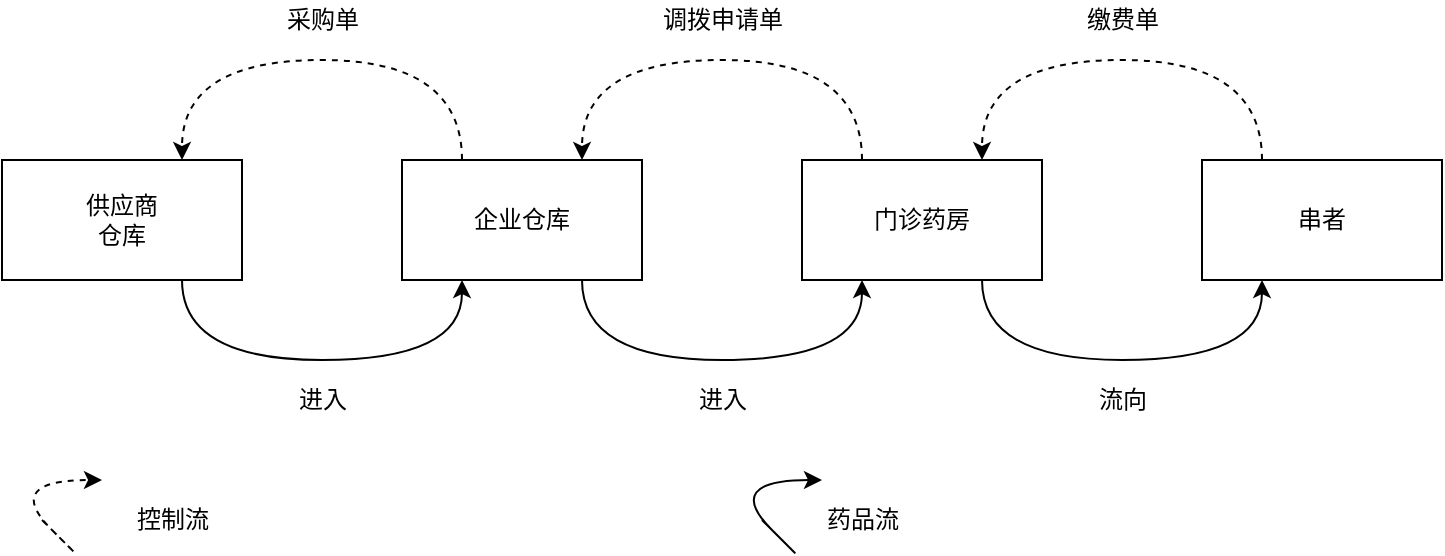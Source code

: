 <mxfile version="15.7.3" type="github">
  <diagram id="2H4MlD9nmc7M3Q4GgzH_" name="medicine_flow">
    <mxGraphModel dx="948" dy="507" grid="1" gridSize="10" guides="1" tooltips="1" connect="1" arrows="1" fold="1" page="1" pageScale="1" pageWidth="1920" pageHeight="1200" math="0" shadow="0">
      <root>
        <mxCell id="0" />
        <mxCell id="1" parent="0" />
        <mxCell id="smtn6Om_3hF-1TNOFDmH-1" value="供应商&lt;br&gt;仓库" style="rounded=0;whiteSpace=wrap;html=1;" vertex="1" parent="1">
          <mxGeometry x="150" y="240" width="120" height="60" as="geometry" />
        </mxCell>
        <mxCell id="smtn6Om_3hF-1TNOFDmH-2" value="企业仓库" style="rounded=0;whiteSpace=wrap;html=1;" vertex="1" parent="1">
          <mxGeometry x="350" y="240" width="120" height="60" as="geometry" />
        </mxCell>
        <mxCell id="smtn6Om_3hF-1TNOFDmH-4" value="门诊药房" style="rounded=0;whiteSpace=wrap;html=1;" vertex="1" parent="1">
          <mxGeometry x="550" y="240" width="120" height="60" as="geometry" />
        </mxCell>
        <mxCell id="smtn6Om_3hF-1TNOFDmH-6" value="串者" style="rounded=0;whiteSpace=wrap;html=1;" vertex="1" parent="1">
          <mxGeometry x="750" y="240" width="120" height="60" as="geometry" />
        </mxCell>
        <mxCell id="smtn6Om_3hF-1TNOFDmH-8" value="" style="curved=1;endArrow=classic;html=1;rounded=0;exitX=0.25;exitY=0;exitDx=0;exitDy=0;entryX=0.75;entryY=0;entryDx=0;entryDy=0;edgeStyle=orthogonalEdgeStyle;dashed=1;" edge="1" parent="1" source="smtn6Om_3hF-1TNOFDmH-2" target="smtn6Om_3hF-1TNOFDmH-1">
          <mxGeometry width="50" height="50" relative="1" as="geometry">
            <mxPoint x="480" y="400" as="sourcePoint" />
            <mxPoint x="530" y="350" as="targetPoint" />
            <Array as="points">
              <mxPoint x="380" y="190" />
              <mxPoint x="240" y="190" />
            </Array>
          </mxGeometry>
        </mxCell>
        <mxCell id="smtn6Om_3hF-1TNOFDmH-9" value="" style="endArrow=classic;html=1;rounded=0;exitX=0.75;exitY=1;exitDx=0;exitDy=0;entryX=0.25;entryY=1;entryDx=0;entryDy=0;edgeStyle=orthogonalEdgeStyle;curved=1;" edge="1" parent="1" source="smtn6Om_3hF-1TNOFDmH-1" target="smtn6Om_3hF-1TNOFDmH-2">
          <mxGeometry width="50" height="50" relative="1" as="geometry">
            <mxPoint x="250" y="250" as="sourcePoint" />
            <mxPoint x="390" y="250" as="targetPoint" />
            <Array as="points">
              <mxPoint x="240" y="340" />
              <mxPoint x="380" y="340" />
            </Array>
          </mxGeometry>
        </mxCell>
        <mxCell id="smtn6Om_3hF-1TNOFDmH-10" value="" style="curved=1;endArrow=classic;html=1;rounded=0;exitX=0.25;exitY=0;exitDx=0;exitDy=0;entryX=0.75;entryY=0;entryDx=0;entryDy=0;edgeStyle=orthogonalEdgeStyle;dashed=1;" edge="1" parent="1">
          <mxGeometry width="50" height="50" relative="1" as="geometry">
            <mxPoint x="580" y="240" as="sourcePoint" />
            <mxPoint x="440" y="240" as="targetPoint" />
            <Array as="points">
              <mxPoint x="580" y="190" />
              <mxPoint x="440" y="190" />
            </Array>
          </mxGeometry>
        </mxCell>
        <mxCell id="smtn6Om_3hF-1TNOFDmH-11" value="" style="curved=1;endArrow=classic;html=1;rounded=0;exitX=0.25;exitY=0;exitDx=0;exitDy=0;entryX=0.75;entryY=0;entryDx=0;entryDy=0;edgeStyle=orthogonalEdgeStyle;dashed=1;" edge="1" parent="1">
          <mxGeometry width="50" height="50" relative="1" as="geometry">
            <mxPoint x="780" y="240" as="sourcePoint" />
            <mxPoint x="640" y="240" as="targetPoint" />
            <Array as="points">
              <mxPoint x="780" y="190" />
              <mxPoint x="640" y="190" />
            </Array>
          </mxGeometry>
        </mxCell>
        <mxCell id="smtn6Om_3hF-1TNOFDmH-12" value="" style="endArrow=classic;html=1;rounded=0;exitX=0.75;exitY=1;exitDx=0;exitDy=0;entryX=0.25;entryY=1;entryDx=0;entryDy=0;edgeStyle=orthogonalEdgeStyle;curved=1;" edge="1" parent="1">
          <mxGeometry width="50" height="50" relative="1" as="geometry">
            <mxPoint x="440" y="300" as="sourcePoint" />
            <mxPoint x="580" y="300" as="targetPoint" />
            <Array as="points">
              <mxPoint x="440" y="340" />
              <mxPoint x="580" y="340" />
            </Array>
          </mxGeometry>
        </mxCell>
        <mxCell id="smtn6Om_3hF-1TNOFDmH-13" value="" style="endArrow=classic;html=1;rounded=0;exitX=0.75;exitY=1;exitDx=0;exitDy=0;entryX=0.25;entryY=1;entryDx=0;entryDy=0;edgeStyle=orthogonalEdgeStyle;curved=1;" edge="1" parent="1">
          <mxGeometry width="50" height="50" relative="1" as="geometry">
            <mxPoint x="640" y="300" as="sourcePoint" />
            <mxPoint x="780" y="300" as="targetPoint" />
            <Array as="points">
              <mxPoint x="640" y="340" />
              <mxPoint x="780" y="340" />
            </Array>
          </mxGeometry>
        </mxCell>
        <mxCell id="smtn6Om_3hF-1TNOFDmH-14" value="采购单" style="text;html=1;align=center;verticalAlign=middle;resizable=0;points=[];autosize=1;strokeColor=none;fillColor=none;" vertex="1" parent="1">
          <mxGeometry x="285" y="160" width="50" height="20" as="geometry" />
        </mxCell>
        <mxCell id="smtn6Om_3hF-1TNOFDmH-15" value="调拨申请单" style="text;html=1;align=center;verticalAlign=middle;resizable=0;points=[];autosize=1;strokeColor=none;fillColor=none;" vertex="1" parent="1">
          <mxGeometry x="470" y="160" width="80" height="20" as="geometry" />
        </mxCell>
        <mxCell id="smtn6Om_3hF-1TNOFDmH-16" value="缴费单" style="text;html=1;align=center;verticalAlign=middle;resizable=0;points=[];autosize=1;strokeColor=none;fillColor=none;" vertex="1" parent="1">
          <mxGeometry x="685" y="160" width="50" height="20" as="geometry" />
        </mxCell>
        <mxCell id="smtn6Om_3hF-1TNOFDmH-17" value="进入" style="text;html=1;align=center;verticalAlign=middle;resizable=0;points=[];autosize=1;strokeColor=none;fillColor=none;" vertex="1" parent="1">
          <mxGeometry x="290" y="350" width="40" height="20" as="geometry" />
        </mxCell>
        <mxCell id="smtn6Om_3hF-1TNOFDmH-18" value="进入" style="text;html=1;align=center;verticalAlign=middle;resizable=0;points=[];autosize=1;strokeColor=none;fillColor=none;" vertex="1" parent="1">
          <mxGeometry x="490" y="350" width="40" height="20" as="geometry" />
        </mxCell>
        <mxCell id="smtn6Om_3hF-1TNOFDmH-19" value="流向" style="text;html=1;align=center;verticalAlign=middle;resizable=0;points=[];autosize=1;strokeColor=none;fillColor=none;" vertex="1" parent="1">
          <mxGeometry x="690" y="350" width="40" height="20" as="geometry" />
        </mxCell>
        <mxCell id="smtn6Om_3hF-1TNOFDmH-21" value="" style="curved=1;endArrow=classic;html=1;rounded=0;dashed=1;" edge="1" parent="1">
          <mxGeometry width="50" height="50" relative="1" as="geometry">
            <mxPoint x="170" y="420" as="sourcePoint" />
            <mxPoint x="200" y="400" as="targetPoint" />
            <Array as="points">
              <mxPoint x="200" y="450" />
              <mxPoint x="150" y="400" />
            </Array>
          </mxGeometry>
        </mxCell>
        <mxCell id="smtn6Om_3hF-1TNOFDmH-22" value="" style="curved=1;endArrow=classic;html=1;rounded=0;" edge="1" parent="1">
          <mxGeometry width="50" height="50" relative="1" as="geometry">
            <mxPoint x="530" y="420" as="sourcePoint" />
            <mxPoint x="560" y="400" as="targetPoint" />
            <Array as="points">
              <mxPoint x="560" y="450" />
              <mxPoint x="510" y="400" />
            </Array>
          </mxGeometry>
        </mxCell>
        <mxCell id="smtn6Om_3hF-1TNOFDmH-23" value="控制流" style="text;html=1;align=center;verticalAlign=middle;resizable=0;points=[];autosize=1;strokeColor=none;fillColor=none;" vertex="1" parent="1">
          <mxGeometry x="210" y="410" width="50" height="20" as="geometry" />
        </mxCell>
        <mxCell id="smtn6Om_3hF-1TNOFDmH-24" value="药品流" style="text;html=1;align=center;verticalAlign=middle;resizable=0;points=[];autosize=1;strokeColor=none;fillColor=none;" vertex="1" parent="1">
          <mxGeometry x="555" y="410" width="50" height="20" as="geometry" />
        </mxCell>
      </root>
    </mxGraphModel>
  </diagram>
</mxfile>
